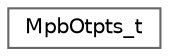 digraph "Graphical Class Hierarchy"
{
 // LATEX_PDF_SIZE
  bgcolor="transparent";
  edge [fontname=Helvetica,fontsize=10,labelfontname=Helvetica,labelfontsize=10];
  node [fontname=Helvetica,fontsize=10,shape=box,height=0.2,width=0.4];
  rankdir="LR";
  Node0 [id="Node000000",label="MpbOtpts_t",height=0.2,width=0.4,color="grey40", fillcolor="white", style="filled",URL="$struct_mpb_otpts__t.html",tooltip="Type to hold the complete set of output attribute flags from any DbncdMPBttn class and subclasses obj..."];
}
